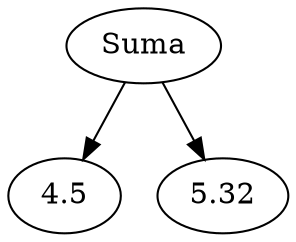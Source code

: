  digraph G {
     Suma1 [label="Suma"];
     Suma1_Num1 [label="4.5"];
     Suma1_Num2 [label="5.32"];
     Suma1 -> Suma1_Num1;
     Suma1 -> Suma1_Num2;
  }
